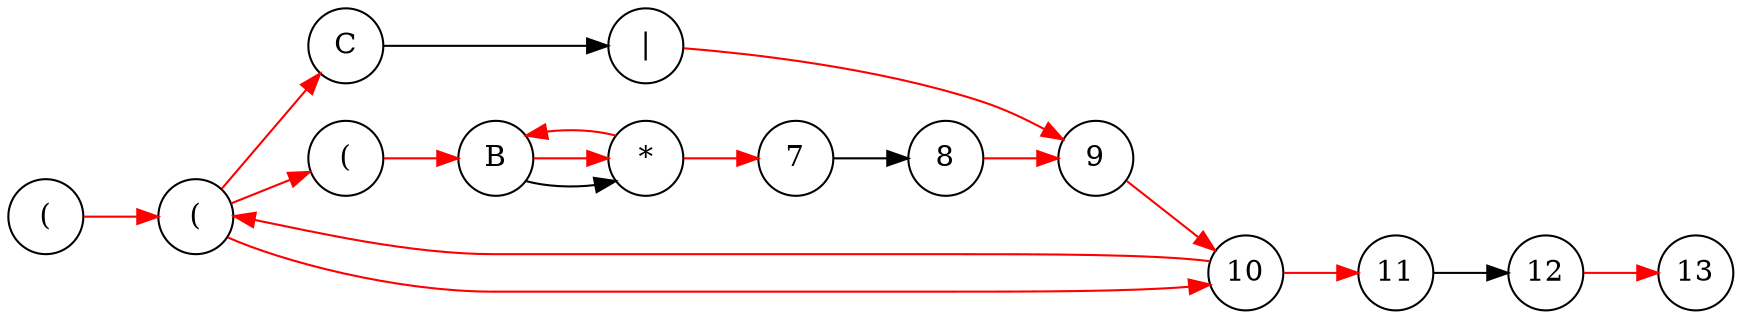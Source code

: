 digraph ex1 {

graph [ rankdir = LR, overlap = false ];

node [shape=circle, fixedsize=true];

 0 [pin= true, pos="0,0", label ="("]
 1 [pin= true, pos="1,0", label ="("]
 2 [pin= true, pos="2,0", label ="C"]
 3 [pin= true, pos="3,0", label ="|"]
 4 [pin= true, pos="4,0", label = "("]
 5 [pin= true, pos="5,0", label="B"]
 6 [pin= true, pos="6,0", label = "*"]
 7 [pin= true, pos="7,0"]
 8 [pin= true, pos="8,0"]
 9 [pin= true, pos="9,0"]
10 [pin= true, pos="10,0"]
11 [pin= true, pos="11,0"]
12 [pin= true, pos="12,0"]
13 [pin= true, pos="13,0"]

edge [color = black];
2 -> 3
5 -> 6
7 -> 8
11 -> 12

edge [color = red];
0 -> 1
1 -> 10
1 -> 4
1 -> 2 
3 -> 9
4 -> 5
5 -> 6 -> 7
6 -> 5
8 -> 9
9 -> 10 10 -> 11
10 -> 1
12 -> 13
}

